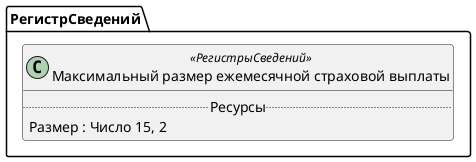 ﻿@startuml МаксимальныйРазмерЕжемесячнойСтраховойВыплаты
'!include templates.wsd
'..\include templates.wsd
class РегистрСведений.МаксимальныйРазмерЕжемесячнойСтраховойВыплаты as "Максимальный размер ежемесячной страховой выплаты" <<РегистрыСведений>>
{
..Ресурсы..
Размер : Число 15, 2
}
@enduml
